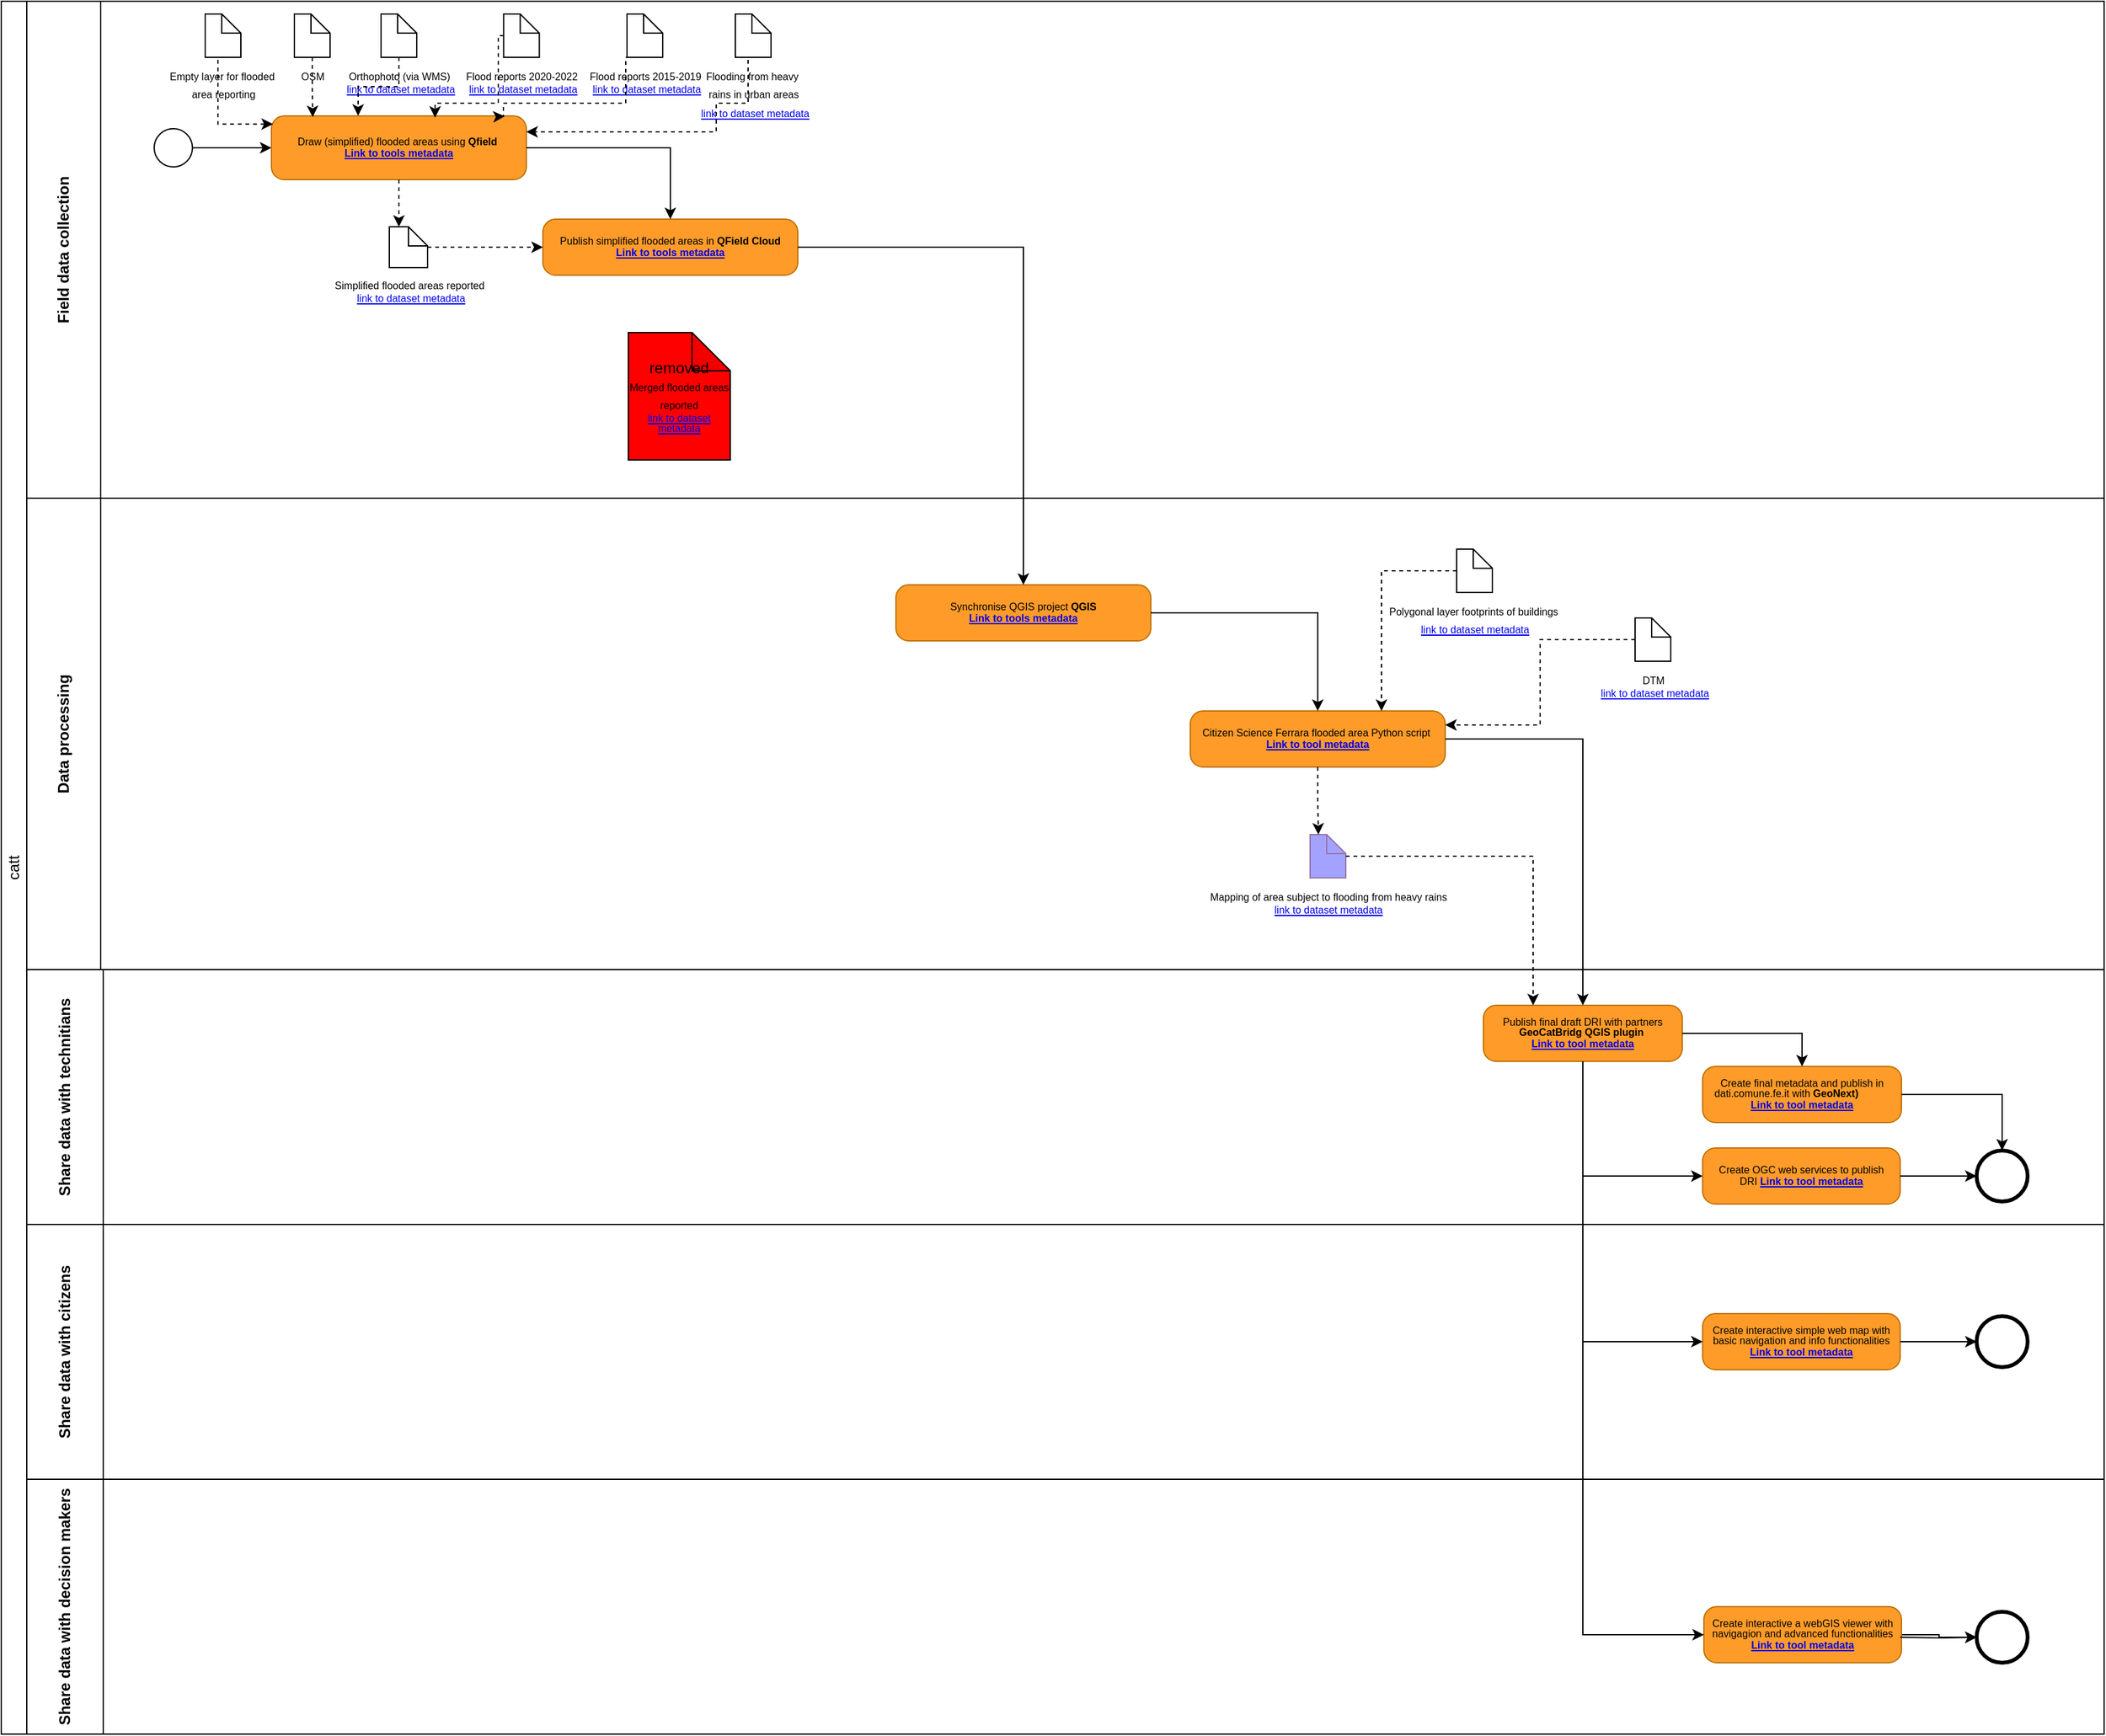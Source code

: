 <mxfile version="26.2.13">
  <diagram name="FE_CS_Floods" id="Fl7lTP8CgrJQdIfu86Pg">
    <mxGraphModel grid="1" page="1" gridSize="10" guides="1" tooltips="1" connect="1" arrows="1" fold="1" pageScale="1" pageWidth="3300" pageHeight="4681" math="0" shadow="0">
      <root>
        <mxCell id="SzkD9skeZVJdTODsGsiK-0" />
        <mxCell id="SzkD9skeZVJdTODsGsiK-1" parent="SzkD9skeZVJdTODsGsiK-0" />
        <mxCell id="SzkD9skeZVJdTODsGsiK-2" value="catt" style="swimlane;html=1;childLayout=stackLayout;resizeParent=1;resizeParentMax=0;horizontal=0;startSize=20;horizontalStack=0;whiteSpace=wrap;fontStyle=0" vertex="1" parent="SzkD9skeZVJdTODsGsiK-1">
          <mxGeometry x="50" y="-4390" width="1650" height="1360" as="geometry">
            <mxRectangle x="99" y="-2240" width="40" height="50" as="alternateBounds" />
          </mxGeometry>
        </mxCell>
        <mxCell id="SzkD9skeZVJdTODsGsiK-3" value="Field data collection" style="swimlane;html=1;startSize=58;horizontal=0;whiteSpace=wrap;" vertex="1" parent="SzkD9skeZVJdTODsGsiK-2">
          <mxGeometry x="20" width="1630" height="390" as="geometry">
            <mxRectangle x="20" width="1133" height="30" as="alternateBounds" />
          </mxGeometry>
        </mxCell>
        <mxCell id="SzkD9skeZVJdTODsGsiK-4" style="edgeStyle=orthogonalEdgeStyle;rounded=0;orthogonalLoop=1;jettySize=auto;html=1;entryX=0;entryY=0.5;entryDx=0;entryDy=0;entryPerimeter=0;" edge="1" parent="SzkD9skeZVJdTODsGsiK-3" source="SzkD9skeZVJdTODsGsiK-5" target="SzkD9skeZVJdTODsGsiK-6">
          <mxGeometry relative="1" as="geometry">
            <mxPoint x="120" y="284" as="targetPoint" />
          </mxGeometry>
        </mxCell>
        <mxCell id="SzkD9skeZVJdTODsGsiK-5" value="" style="points=[[0.145,0.145,0],[0.5,0,0],[0.855,0.145,0],[1,0.5,0],[0.855,0.855,0],[0.5,1,0],[0.145,0.855,0],[0,0.5,0]];shape=mxgraph.bpmn.event;html=1;verticalLabelPosition=bottom;labelBackgroundColor=#ffffff;verticalAlign=top;align=center;perimeter=ellipsePerimeter;outlineConnect=0;aspect=fixed;outline=standard;symbol=general;" vertex="1" parent="SzkD9skeZVJdTODsGsiK-3">
          <mxGeometry x="100" y="100" width="30" height="30" as="geometry" />
        </mxCell>
        <mxCell id="SzkD9skeZVJdTODsGsiK-6" value="&lt;h6 style=&quot;line-height: 100%;&quot;&gt;&lt;span style=&quot;font-weight: normal;&quot;&gt;&lt;font face=&quot;Arial&quot;&gt;&lt;span style=&quot;font-size: 8px;&quot;&gt;Draw (simplified) flooded areas using&lt;/span&gt;&lt;/font&gt;&amp;nbsp;&lt;/span&gt;&lt;span style=&quot;font-size: 8.04px;&quot;&gt;Qfield&amp;nbsp;&lt;br&gt;&lt;/span&gt;&lt;font color=&quot;#ff0000&quot;&gt;&lt;a href=&quot;https://usage.geocat.live/catalogue/srv/eng/catalog.search#/metadata/2d239512-faaa-4024-8c0f-ac369fbeb404&quot;&gt;Link to tools metadata&lt;/a&gt;&lt;/font&gt;&lt;/h6&gt;" style="points=[[0.25,0,0],[0.5,0,0],[0.75,0,0],[1,0.25,0],[1,0.5,0],[1,0.75,0],[0.75,1,0],[0.5,1,0],[0.25,1,0],[0,0.75,0],[0,0.5,0],[0,0.25,0]];shape=mxgraph.bpmn.task;whiteSpace=wrap;rectStyle=rounded;size=10;html=1;container=1;expand=0;collapsible=0;taskMarker=abstract;fillColor=#ff9b29;fontColor=#000000;strokeColor=#BD7000;" vertex="1" parent="SzkD9skeZVJdTODsGsiK-3">
          <mxGeometry x="192" y="90" width="200" height="50" as="geometry" />
        </mxCell>
        <UserObject label="&lt;div style=&quot;line-height: 100%;&quot;&gt;&lt;div style=&quot;line-height: 100%;&quot;&gt;&lt;div style=&quot;line-height: 100%;&quot;&gt;&lt;span style=&quot;font-size: 8px;&quot;&gt;Simplified flooded areas reported&lt;/span&gt;&lt;br&gt;&lt;/div&gt;&lt;/div&gt;&lt;div style=&quot;font-size: 8px; line-height: 100%;&quot;&gt;&lt;span style=&quot;font-family: Arial; background-color: initial;&quot;&gt;&amp;nbsp;&lt;/span&gt;&lt;a href=&quot;https://usage.geocat.live/catalogue/srv/eng/catalog.search#/metadata/2b147d2f-44ad-4a7f-a017-ba9abe6d4aa5&quot; style=&quot;font-family: Arial; background-color: initial;&quot;&gt;link to dataset metadata&lt;/a&gt;&lt;br&gt;&lt;/div&gt;&lt;/div&gt;" id="SzkD9skeZVJdTODsGsiK-7">
          <mxCell style="shape=mxgraph.bpmn.data;labelPosition=center;verticalLabelPosition=bottom;align=center;verticalAlign=top;size=15;html=1;" vertex="1" parent="SzkD9skeZVJdTODsGsiK-3">
            <mxGeometry x="284.5" y="177" width="30" height="32" as="geometry" />
          </mxCell>
        </UserObject>
        <mxCell id="SzkD9skeZVJdTODsGsiK-8" style="edgeStyle=orthogonalEdgeStyle;rounded=0;orthogonalLoop=1;jettySize=auto;html=1;entryX=0;entryY=0;entryDx=7.5;entryDy=0;entryPerimeter=0;dashed=1;" edge="1" parent="SzkD9skeZVJdTODsGsiK-3" source="SzkD9skeZVJdTODsGsiK-6" target="SzkD9skeZVJdTODsGsiK-7">
          <mxGeometry relative="1" as="geometry" />
        </mxCell>
        <UserObject label="&lt;div style=&quot;&quot;&gt;&lt;div style=&quot;&quot;&gt;&lt;font face=&quot;Arial&quot;&gt;&lt;span style=&quot;font-size: 8px;&quot;&gt;Empty layer for flooded&amp;nbsp;&lt;/span&gt;&lt;/font&gt;&lt;/div&gt;&lt;div style=&quot;&quot;&gt;&lt;font face=&quot;Arial&quot;&gt;&lt;span style=&quot;font-size: 8px;&quot;&gt;area reporting&lt;/span&gt;&lt;/font&gt;&lt;/div&gt;&lt;/div&gt;" id="SzkD9skeZVJdTODsGsiK-9">
          <mxCell style="shape=mxgraph.bpmn.data;labelPosition=center;verticalLabelPosition=bottom;align=center;verticalAlign=top;size=15;html=1;" vertex="1" parent="SzkD9skeZVJdTODsGsiK-3">
            <mxGeometry x="140" y="10" width="28" height="34" as="geometry" />
          </mxCell>
        </UserObject>
        <mxCell id="SzkD9skeZVJdTODsGsiK-10" style="edgeStyle=orthogonalEdgeStyle;rounded=0;orthogonalLoop=1;jettySize=auto;html=1;entryX=0.006;entryY=0.128;entryDx=0;entryDy=0;entryPerimeter=0;dashed=1;exitX=0.5;exitY=1;exitDx=0;exitDy=0;exitPerimeter=0;" edge="1" parent="SzkD9skeZVJdTODsGsiK-3" source="SzkD9skeZVJdTODsGsiK-9" target="SzkD9skeZVJdTODsGsiK-6">
          <mxGeometry relative="1" as="geometry">
            <Array as="points">
              <mxPoint x="150" y="44" />
              <mxPoint x="150" y="96" />
            </Array>
          </mxGeometry>
        </mxCell>
        <UserObject label="&lt;div style=&quot;&quot;&gt;&lt;div style=&quot;&quot;&gt;&lt;font face=&quot;Arial&quot;&gt;&lt;span style=&quot;font-size: 8px;&quot;&gt;Orthophoto (via WMS)&lt;/span&gt;&lt;/font&gt;&lt;br&gt;&lt;/div&gt;&lt;div style=&quot;font-size: 8px;&quot;&gt;&lt;font face=&quot;Arial&quot; style=&quot;font-size: 8px;&quot;&gt;&amp;nbsp;&lt;a href=&quot;https://usage.geocat.live/catalogue/srv/ita/catalog.search#/metadata/f4e9f405-5fbb-4e82-af15-d8045c14c89a&quot;&gt;link to dataset metadata&lt;/a&gt;&lt;/font&gt;&lt;/div&gt;&lt;/div&gt;" id="74SUNnzkTKtyADVK5N_D-0">
          <mxCell style="shape=mxgraph.bpmn.data;labelPosition=center;verticalLabelPosition=bottom;align=center;verticalAlign=top;size=15;html=1;" vertex="1" parent="SzkD9skeZVJdTODsGsiK-3">
            <mxGeometry x="278" y="10" width="28" height="34" as="geometry" />
          </mxCell>
        </UserObject>
        <mxCell id="74SUNnzkTKtyADVK5N_D-1" style="edgeStyle=orthogonalEdgeStyle;rounded=0;orthogonalLoop=1;jettySize=auto;html=1;dashed=1;exitX=0.5;exitY=1;exitDx=0;exitDy=0;exitPerimeter=0;entryX=0.34;entryY=-0.003;entryDx=0;entryDy=0;entryPerimeter=0;" edge="1" parent="SzkD9skeZVJdTODsGsiK-3" source="74SUNnzkTKtyADVK5N_D-0" target="SzkD9skeZVJdTODsGsiK-6">
          <mxGeometry relative="1" as="geometry">
            <mxPoint x="260" y="90" as="targetPoint" />
          </mxGeometry>
        </mxCell>
        <UserObject label="&lt;h6 style=&quot;line-height: 100%;&quot;&gt;&lt;font face=&quot;Arial&quot; style=&quot;&quot;&gt;&lt;span style=&quot;font-size: 8px;&quot;&gt;&lt;span style=&quot;font-weight: normal;&quot;&gt;Publish final draft DRI with partners &lt;br&gt;&lt;/span&gt;GeoCatBridg QGIS plugin&amp;nbsp; &lt;br&gt;&lt;a href=&quot;https://usage.geocat.live/catalogue/srv/ita/catalog.search#/metadata/f4fe374e-0a56-4910-9f3a-e8b7519c373e&quot;&gt;Link to tool metadata&lt;/a&gt;&lt;/span&gt;&lt;/font&gt;&lt;/h6&gt;" linkTarget="_blank" id="74SUNnzkTKtyADVK5N_D-13">
          <mxCell style="points=[[0.25,0,0],[0.5,0,0],[0.75,0,0],[1,0.25,0],[1,0.5,0],[1,0.75,0],[0.75,1,0],[0.5,1,0],[0.25,1,0],[0,0.75,0],[0,0.5,0],[0,0.25,0]];shape=mxgraph.bpmn.task;whiteSpace=wrap;rectStyle=rounded;size=10;html=1;container=1;expand=0;collapsible=0;taskMarker=abstract;fillColor=#ff9b29;fontColor=#000000;strokeColor=#BD7000;" vertex="1" parent="SzkD9skeZVJdTODsGsiK-3">
            <mxGeometry x="1143" y="788" width="156" height="44" as="geometry" />
          </mxCell>
        </UserObject>
        <UserObject label="&lt;div style=&quot;&quot;&gt;&lt;div style=&quot;&quot;&gt;&lt;font face=&quot;Arial&quot;&gt;&lt;span style=&quot;font-size: 8px;&quot;&gt;OSM&lt;/span&gt;&lt;/font&gt;&lt;/div&gt;&lt;/div&gt;" id="74SUNnzkTKtyADVK5N_D-2">
          <mxCell style="shape=mxgraph.bpmn.data;labelPosition=center;verticalLabelPosition=bottom;align=center;verticalAlign=top;size=15;html=1;" vertex="1" parent="SzkD9skeZVJdTODsGsiK-3">
            <mxGeometry x="210" y="10" width="28" height="34" as="geometry" />
          </mxCell>
        </UserObject>
        <mxCell id="74SUNnzkTKtyADVK5N_D-3" style="edgeStyle=orthogonalEdgeStyle;rounded=0;orthogonalLoop=1;jettySize=auto;html=1;entryX=0.162;entryY=0.018;entryDx=0;entryDy=0;entryPerimeter=0;dashed=1;exitX=0.5;exitY=1;exitDx=0;exitDy=0;exitPerimeter=0;" edge="1" parent="SzkD9skeZVJdTODsGsiK-3" source="74SUNnzkTKtyADVK5N_D-2" target="SzkD9skeZVJdTODsGsiK-6">
          <mxGeometry relative="1" as="geometry">
            <mxPoint x="224" y="90" as="targetPoint" />
          </mxGeometry>
        </mxCell>
        <UserObject label="&lt;div style=&quot;&quot;&gt;&lt;div style=&quot;&quot;&gt;&lt;font face=&quot;Arial&quot;&gt;&lt;span style=&quot;font-size: 8px;&quot;&gt;Flood reports 2020-2022&lt;/span&gt;&lt;/font&gt;&lt;br&gt;&lt;/div&gt;&lt;div style=&quot;font-size: 8px;&quot;&gt;&lt;font face=&quot;Arial&quot; style=&quot;font-size: 8px;&quot;&gt;&amp;nbsp;&lt;a href=&quot;https://usage.geocat.live/catalogue/srv/ita/catalog.search#/metadata/e8f53bfc-6b4f-4607-a69c-a5670a60ada8&quot;&gt;link to dataset metadata&lt;/a&gt;&lt;/font&gt;&lt;/div&gt;&lt;/div&gt;" id="pdKRyIEJhpnBWiq7Z5HK-0">
          <mxCell style="shape=mxgraph.bpmn.data;labelPosition=center;verticalLabelPosition=bottom;align=center;verticalAlign=top;size=15;html=1;" vertex="1" parent="SzkD9skeZVJdTODsGsiK-3">
            <mxGeometry x="374.2" y="10" width="28" height="34" as="geometry" />
          </mxCell>
        </UserObject>
        <mxCell id="pdKRyIEJhpnBWiq7Z5HK-1" style="edgeStyle=orthogonalEdgeStyle;rounded=0;orthogonalLoop=1;jettySize=auto;html=1;dashed=1;entryX=0.642;entryY=0.028;entryDx=0;entryDy=0;entryPerimeter=0;" edge="1" parent="SzkD9skeZVJdTODsGsiK-3" source="pdKRyIEJhpnBWiq7Z5HK-0" target="SzkD9skeZVJdTODsGsiK-6">
          <mxGeometry relative="1" as="geometry">
            <mxPoint x="320.0" y="91.7" as="targetPoint" />
            <Array as="points">
              <mxPoint x="370" y="80" />
              <mxPoint x="320" y="80" />
            </Array>
          </mxGeometry>
        </mxCell>
        <UserObject label="&lt;div style=&quot;&quot;&gt;&lt;div style=&quot;&quot;&gt;&lt;font face=&quot;Arial&quot;&gt;&lt;span style=&quot;font-size: 8px;&quot;&gt;Flood reports 2015-2019&lt;/span&gt;&lt;/font&gt;&lt;br&gt;&lt;/div&gt;&lt;div style=&quot;font-size: 8px;&quot;&gt;&lt;font face=&quot;Arial&quot; style=&quot;font-size: 8px;&quot;&gt;&amp;nbsp;&lt;a href=&quot;https://usage.geocat.live/catalogue/srv/ita/catalog.search#/metadata/dc92bc51-6824-42bc-857b-8742bdd8a42b&quot;&gt;link to dataset metadata&lt;/a&gt;&lt;/font&gt;&lt;/div&gt;&lt;/div&gt;" id="pdKRyIEJhpnBWiq7Z5HK-4">
          <mxCell style="shape=mxgraph.bpmn.data;labelPosition=center;verticalLabelPosition=bottom;align=center;verticalAlign=top;size=15;html=1;" vertex="1" parent="SzkD9skeZVJdTODsGsiK-3">
            <mxGeometry x="471" y="10" width="28" height="34" as="geometry" />
          </mxCell>
        </UserObject>
        <mxCell id="pdKRyIEJhpnBWiq7Z5HK-5" style="edgeStyle=orthogonalEdgeStyle;rounded=0;orthogonalLoop=1;jettySize=auto;html=1;dashed=1;entryX=0.915;entryY=0.005;entryDx=0;entryDy=0;entryPerimeter=0;exitX=0.5;exitY=1;exitDx=0;exitDy=0;exitPerimeter=0;" edge="1" parent="SzkD9skeZVJdTODsGsiK-3" source="pdKRyIEJhpnBWiq7Z5HK-4" target="SzkD9skeZVJdTODsGsiK-6">
          <mxGeometry relative="1" as="geometry">
            <mxPoint x="444.5" y="92" as="targetPoint" />
            <Array as="points">
              <mxPoint x="470" y="44" />
              <mxPoint x="470" y="80" />
              <mxPoint x="374" y="80" />
              <mxPoint x="374" y="90" />
            </Array>
          </mxGeometry>
        </mxCell>
        <UserObject label="&lt;div style=&quot;&quot;&gt;&lt;div style=&quot;&quot;&gt;&lt;span style=&quot;background-color: initial; font-size: 8px;&quot;&gt;&lt;font face=&quot;Arial&quot;&gt;Flooding from heavy&amp;nbsp;&lt;/font&gt;&lt;/span&gt;&lt;/div&gt;&lt;div style=&quot;&quot;&gt;&lt;span style=&quot;background-color: initial; font-size: 8px;&quot;&gt;&lt;font face=&quot;Arial&quot;&gt;rains in urban areas&lt;/font&gt;&lt;/span&gt;&lt;/div&gt;&lt;div style=&quot;&quot;&gt;&lt;span style=&quot;font-size: 8px; font-family: Arial; background-color: initial;&quot;&gt;&amp;nbsp;&lt;/span&gt;&lt;a href=&quot;https://usage.geocat.live/catalogue/srv/ita/catalog.search#/metadata/a2831652-6de6-42a9-8cfa-83f0ad1f39d8&quot; style=&quot;font-size: 8px; font-family: Arial; background-color: initial;&quot;&gt;link to dataset metadata&lt;/a&gt;&lt;br&gt;&lt;/div&gt;&lt;/div&gt;" id="pdKRyIEJhpnBWiq7Z5HK-6">
          <mxCell style="shape=mxgraph.bpmn.data;labelPosition=center;verticalLabelPosition=bottom;align=center;verticalAlign=top;size=15;html=1;" vertex="1" parent="SzkD9skeZVJdTODsGsiK-3">
            <mxGeometry x="556" y="10" width="28" height="34" as="geometry" />
          </mxCell>
        </UserObject>
        <mxCell id="pdKRyIEJhpnBWiq7Z5HK-7" style="edgeStyle=orthogonalEdgeStyle;rounded=0;orthogonalLoop=1;jettySize=auto;html=1;dashed=1;exitX=0.5;exitY=1;exitDx=0;exitDy=0;exitPerimeter=0;entryX=1;entryY=0.25;entryDx=0;entryDy=0;entryPerimeter=0;" edge="1" parent="SzkD9skeZVJdTODsGsiK-3" source="pdKRyIEJhpnBWiq7Z5HK-6" target="SzkD9skeZVJdTODsGsiK-6">
          <mxGeometry relative="1" as="geometry">
            <mxPoint x="470" y="110" as="targetPoint" />
            <Array as="points">
              <mxPoint x="566" y="44" />
              <mxPoint x="566" y="80" />
              <mxPoint x="541" y="80" />
              <mxPoint x="541" y="103" />
            </Array>
          </mxGeometry>
        </mxCell>
        <mxCell id="cAKSegc-jqCY6T3uYCW5-0" value="removed &lt;br&gt;&lt;div style=&quot;line-height: 100%;&quot;&gt;&lt;div style=&quot;line-height: 100%;&quot;&gt;&lt;span style=&quot;font-size: 8px;&quot;&gt;Merged flooded areas reported&lt;/span&gt;&lt;br&gt;&lt;/div&gt;&lt;/div&gt;&lt;div style=&quot;font-size: 8px; line-height: 100%;&quot;&gt;&lt;a href=&quot;https://usage.geocat.live/catalogue/srv/eng/catalog.search#/metadata/2b147d2f-44ad-4a7f-a017-ba9abe6d4aa5&quot; style=&quot;font-family: Arial; background-color: initial;&quot;&gt;link to dataset metadata&lt;/a&gt;&lt;/div&gt;" style="shape=note;whiteSpace=wrap;html=1;backgroundOutline=1;darkOpacity=0.05;fillColor=light-dark(#FF0000,var(--ge-dark-color, #121212));" vertex="1" parent="SzkD9skeZVJdTODsGsiK-3">
          <mxGeometry x="472" y="260" width="80" height="100" as="geometry" />
        </mxCell>
        <mxCell id="SzkD9skeZVJdTODsGsiK-34" value="&lt;div&gt;Data processing&lt;/div&gt;" style="swimlane;html=1;startSize=58;horizontal=0;autosize=0;fixedWidth=0;whiteSpace=wrap;" vertex="1" parent="SzkD9skeZVJdTODsGsiK-2">
          <mxGeometry x="20" y="390" width="1630" height="370" as="geometry" />
        </mxCell>
        <mxCell id="jW8SsWcP30lV7KbBp710-4" value="&lt;h6 style=&quot;line-height: 100%;&quot;&gt;&lt;span style=&quot;font-weight: normal;&quot;&gt;&lt;font face=&quot;Arial&quot;&gt;&lt;span style=&quot;font-size: 8px;&quot;&gt;Synchronise QGIS project&lt;/span&gt;&lt;/font&gt;&amp;nbsp;&lt;/span&gt;&lt;span style=&quot;font-size: 8.04px;&quot;&gt;QGIS &lt;br&gt;&lt;/span&gt;&lt;font color=&quot;#ff0000&quot;&gt;&lt;a href=&quot;https://usage.geocat.live/catalogue/srv/ita/catalog.search#/metadata/2d239512-faaa-4024-8c0f-ac369fbeb404&quot;&gt;Link to tools metadata&lt;/a&gt;&lt;/font&gt;&lt;/h6&gt;" style="points=[[0.25,0,0],[0.5,0,0],[0.75,0,0],[1,0.25,0],[1,0.5,0],[1,0.75,0],[0.75,1,0],[0.5,1,0],[0.25,1,0],[0,0.75,0],[0,0.5,0],[0,0.25,0]];shape=mxgraph.bpmn.task;whiteSpace=wrap;rectStyle=rounded;size=10;html=1;container=1;expand=0;collapsible=0;taskMarker=abstract;fillColor=#ff9b29;fontColor=#000000;strokeColor=#BD7000;" vertex="1" parent="SzkD9skeZVJdTODsGsiK-34">
          <mxGeometry x="682" y="68" width="200" height="44" as="geometry" />
        </mxCell>
        <mxCell id="74SUNnzkTKtyADVK5N_D-4" value="&lt;h6 style=&quot;line-height: 100%;&quot;&gt;&lt;span style=&quot;background-color: initial; font-size: 8px; font-weight: 400;&quot;&gt;&lt;font face=&quot;Arial&quot;&gt;Citizen Science Ferrara flooded area Python script&amp;nbsp;&lt;/font&gt;&lt;/span&gt;&lt;span style=&quot;font-weight: normal;&quot;&gt;&lt;font face=&quot;Arial&quot;&gt;&lt;span style=&quot;font-size: 8px;&quot;&gt;&lt;br&gt;&lt;/span&gt;&lt;/font&gt;&lt;/span&gt;&lt;font color=&quot;#ff0000&quot;&gt;&lt;a href=&quot;https://usage.geocat.live/catalogue/srv/ita/catalog.search#/metadata/78cf7716-e521-441e-92b5-87f6fe86c5f0&quot;&gt;Link to tool metadata&lt;/a&gt;&lt;/font&gt;&lt;/h6&gt;" style="points=[[0.25,0,0],[0.5,0,0],[0.75,0,0],[1,0.25,0],[1,0.5,0],[1,0.75,0],[0.75,1,0],[0.5,1,0],[0.25,1,0],[0,0.75,0],[0,0.5,0],[0,0.25,0]];shape=mxgraph.bpmn.task;whiteSpace=wrap;rectStyle=rounded;size=10;html=1;container=1;expand=0;collapsible=0;taskMarker=abstract;fillColor=#ff9b29;fontColor=#000000;strokeColor=#BD7000;" vertex="1" parent="SzkD9skeZVJdTODsGsiK-34">
          <mxGeometry x="913" y="167" width="200" height="44" as="geometry" />
        </mxCell>
        <mxCell id="74SUNnzkTKtyADVK5N_D-5" style="edgeStyle=orthogonalEdgeStyle;rounded=0;orthogonalLoop=1;jettySize=auto;html=1;entryX=0.5;entryY=0;entryDx=0;entryDy=0;entryPerimeter=0;" edge="1" parent="SzkD9skeZVJdTODsGsiK-34" source="jW8SsWcP30lV7KbBp710-4" target="74SUNnzkTKtyADVK5N_D-4">
          <mxGeometry relative="1" as="geometry" />
        </mxCell>
        <UserObject label="&lt;div style=&quot;&quot;&gt;&lt;div style=&quot;&quot;&gt;&lt;font face=&quot;Arial&quot;&gt;&lt;span style=&quot;font-size: 8px;&quot;&gt;Polygonal layer footprints of buildings&lt;/span&gt;&lt;/font&gt;&lt;b style=&quot;font-size: 8px; font-family: Arial; background-color: initial;&quot;&gt;&lt;font color=&quot;#ff0000&quot;&gt;&amp;nbsp;&lt;/font&gt;&lt;/b&gt;&lt;/div&gt;&lt;div style=&quot;&quot;&gt;&lt;a style=&quot;font-size: 8px; font-family: Arial; background-color: initial;&quot; href=&quot;https://usage.geocat.live/catalogue/srv/ita/catalog.search#/metadata/4a561dec-b977-4bb1-a5e3-6743c8e98fcd&quot;&gt;link to dataset metadata&lt;/a&gt;&lt;/div&gt;&lt;/div&gt;" id="74SUNnzkTKtyADVK5N_D-6">
          <mxCell style="shape=mxgraph.bpmn.data;labelPosition=center;verticalLabelPosition=bottom;align=center;verticalAlign=top;size=15;html=1;" vertex="1" parent="SzkD9skeZVJdTODsGsiK-34">
            <mxGeometry x="1122" y="40" width="28" height="34" as="geometry" />
          </mxCell>
        </UserObject>
        <mxCell id="74SUNnzkTKtyADVK5N_D-7" style="edgeStyle=orthogonalEdgeStyle;rounded=0;orthogonalLoop=1;jettySize=auto;html=1;entryX=0.75;entryY=0;entryDx=0;entryDy=0;entryPerimeter=0;dashed=1;" edge="1" parent="SzkD9skeZVJdTODsGsiK-34" source="74SUNnzkTKtyADVK5N_D-6" target="74SUNnzkTKtyADVK5N_D-4">
          <mxGeometry relative="1" as="geometry" />
        </mxCell>
        <UserObject label="&lt;div style=&quot;&quot;&gt;&lt;div style=&quot;&quot;&gt;&lt;font face=&quot;Arial&quot;&gt;&lt;span style=&quot;font-size: 8px;&quot;&gt;Mapping of area subject to flooding from heavy rains&lt;/span&gt;&lt;/font&gt;&lt;/div&gt;&lt;div style=&quot;font-size: 8px;&quot;&gt;&lt;font face=&quot;Arial&quot; style=&quot;font-size: 8px;&quot;&gt;&lt;a href=&quot;https://usage.geocat.live/catalogue/srv/ita/catalog.search#/metadata/e68fc0f1-f55a-4578-9797-4898eac8ae4c&quot;&gt;link to dataset metadata&lt;/a&gt;&lt;/font&gt;&lt;/div&gt;&lt;/div&gt;" id="74SUNnzkTKtyADVK5N_D-8">
          <mxCell style="shape=mxgraph.bpmn.data;labelPosition=center;verticalLabelPosition=bottom;align=center;verticalAlign=top;size=15;html=1;fillColor=#A3A3FF;strokeColor=#9673a6;" vertex="1" parent="SzkD9skeZVJdTODsGsiK-34">
            <mxGeometry x="1007" y="264" width="28" height="34" as="geometry" />
          </mxCell>
        </UserObject>
        <UserObject label="&lt;div style=&quot;&quot;&gt;&lt;div style=&quot;&quot;&gt;&lt;font face=&quot;Arial&quot;&gt;&lt;span style=&quot;font-size: 8px;&quot;&gt;DTM&lt;/span&gt;&lt;/font&gt;&lt;br&gt;&lt;/div&gt;&lt;div style=&quot;font-size: 8px;&quot;&gt;&lt;font face=&quot;Arial&quot; style=&quot;font-size: 8px;&quot;&gt;&amp;nbsp;&lt;a href=&quot;https://usage.geocat.live/catalogue/srv/ita/catalog.search#/metadata/2572fd30-294f-4350-85aa-bac6de8d7ad1&quot;&gt;link to dataset metadata&lt;/a&gt;&lt;/font&gt;&lt;/div&gt;&lt;/div&gt;" id="74SUNnzkTKtyADVK5N_D-9">
          <mxCell style="shape=mxgraph.bpmn.data;labelPosition=center;verticalLabelPosition=bottom;align=center;verticalAlign=top;size=15;html=1;" vertex="1" parent="SzkD9skeZVJdTODsGsiK-34">
            <mxGeometry x="1262" y="94" width="28" height="34" as="geometry" />
          </mxCell>
        </UserObject>
        <mxCell id="74SUNnzkTKtyADVK5N_D-10" style="edgeStyle=orthogonalEdgeStyle;rounded=0;orthogonalLoop=1;jettySize=auto;html=1;entryX=1;entryY=0.25;entryDx=0;entryDy=0;entryPerimeter=0;dashed=1;" edge="1" parent="SzkD9skeZVJdTODsGsiK-34" source="74SUNnzkTKtyADVK5N_D-9" target="74SUNnzkTKtyADVK5N_D-4">
          <mxGeometry relative="1" as="geometry" />
        </mxCell>
        <mxCell id="74SUNnzkTKtyADVK5N_D-11" style="edgeStyle=orthogonalEdgeStyle;rounded=0;orthogonalLoop=1;jettySize=auto;html=1;entryX=0;entryY=0;entryDx=6.5;entryDy=0;entryPerimeter=0;dashed=1;" edge="1" parent="SzkD9skeZVJdTODsGsiK-34" source="74SUNnzkTKtyADVK5N_D-4" target="74SUNnzkTKtyADVK5N_D-8">
          <mxGeometry relative="1" as="geometry" />
        </mxCell>
        <mxCell id="SzkD9skeZVJdTODsGsiK-67" value="Share data with technitians" style="swimlane;html=1;startSize=60;horizontal=0;whiteSpace=wrap;" vertex="1" parent="SzkD9skeZVJdTODsGsiK-2">
          <mxGeometry x="20" y="760" width="1630" height="200" as="geometry" />
        </mxCell>
        <mxCell id="cAKSegc-jqCY6T3uYCW5-2" value="&lt;h6 style=&quot;line-height: 100%;&quot;&gt;&lt;span style=&quot;font-weight: normal;&quot;&gt;&lt;font face=&quot;Arial&quot;&gt;&lt;span style=&quot;font-size: 8px;&quot;&gt;Create OGC web services to publish DRI&amp;nbsp;&lt;/span&gt;&lt;/font&gt;&lt;/span&gt;&lt;span style=&quot;font-size: 8.04px;&quot;&gt;&lt;a href=&quot;https://usage.geocat.live/catalogue/srv/ita/catalog.search#/metadata/f4fe374e-0a56-4910-9f3a-e8b7519c373e&quot;&gt;Link to tool metadata&lt;/a&gt;&lt;/span&gt;&lt;/h6&gt;" style="points=[[0.25,0,0],[0.5,0,0],[0.75,0,0],[1,0.25,0],[1,0.5,0],[1,0.75,0],[0.75,1,0],[0.5,1,0],[0.25,1,0],[0,0.75,0],[0,0.5,0],[0,0.25,0]];shape=mxgraph.bpmn.task;whiteSpace=wrap;rectStyle=rounded;size=10;html=1;container=1;expand=0;collapsible=0;taskMarker=abstract;fillColor=#ff9b29;fontColor=#000000;strokeColor=#BD7000;" vertex="1" parent="SzkD9skeZVJdTODsGsiK-67">
          <mxGeometry x="1315" y="140" width="155" height="44" as="geometry" />
        </mxCell>
        <mxCell id="74SUNnzkTKtyADVK5N_D-19" value="" style="points=[[0.145,0.145,0],[0.5,0,0],[0.855,0.145,0],[1,0.5,0],[0.855,0.855,0],[0.5,1,0],[0.145,0.855,0],[0,0.5,0]];shape=mxgraph.bpmn.event;html=1;verticalLabelPosition=bottom;labelBackgroundColor=#ffffff;verticalAlign=top;align=center;perimeter=ellipsePerimeter;outlineConnect=0;aspect=fixed;outline=end;symbol=terminate2;" vertex="1" parent="SzkD9skeZVJdTODsGsiK-67">
          <mxGeometry x="1530" y="142" width="40" height="40" as="geometry" />
        </mxCell>
        <mxCell id="4gBkEPSvFDmxvKT7NDcr-3" style="edgeStyle=orthogonalEdgeStyle;rounded=0;orthogonalLoop=1;jettySize=auto;html=1;entryX=0;entryY=0.5;entryDx=0;entryDy=0;entryPerimeter=0;exitX=1;exitY=0.5;exitDx=0;exitDy=0;exitPerimeter=0;" edge="1" parent="SzkD9skeZVJdTODsGsiK-67" source="cAKSegc-jqCY6T3uYCW5-2" target="74SUNnzkTKtyADVK5N_D-19">
          <mxGeometry relative="1" as="geometry">
            <mxPoint x="1480" y="158" as="sourcePoint" />
            <mxPoint x="1559" y="200" as="targetPoint" />
          </mxGeometry>
        </mxCell>
        <mxCell id="74SUNnzkTKtyADVK5N_D-14" style="edgeStyle=orthogonalEdgeStyle;rounded=0;orthogonalLoop=1;jettySize=auto;html=1;" edge="1" parent="SzkD9skeZVJdTODsGsiK-2" source="74SUNnzkTKtyADVK5N_D-4" target="74SUNnzkTKtyADVK5N_D-13">
          <mxGeometry relative="1" as="geometry" />
        </mxCell>
        <mxCell id="74SUNnzkTKtyADVK5N_D-15" style="edgeStyle=orthogonalEdgeStyle;rounded=0;orthogonalLoop=1;jettySize=auto;html=1;entryX=0.25;entryY=0;entryDx=0;entryDy=0;entryPerimeter=0;dashed=1;" edge="1" parent="SzkD9skeZVJdTODsGsiK-2" source="74SUNnzkTKtyADVK5N_D-8" target="74SUNnzkTKtyADVK5N_D-13">
          <mxGeometry relative="1" as="geometry" />
        </mxCell>
        <mxCell id="cAKSegc-jqCY6T3uYCW5-3" value="Share data with citizens" style="swimlane;html=1;startSize=60;horizontal=0;whiteSpace=wrap;" vertex="1" parent="SzkD9skeZVJdTODsGsiK-2">
          <mxGeometry x="20" y="960" width="1630" height="200" as="geometry" />
        </mxCell>
        <mxCell id="4gBkEPSvFDmxvKT7NDcr-1" value="&lt;h6 style=&quot;line-height: 100%;&quot;&gt;&lt;span style=&quot;font-weight: normal;&quot;&gt;&lt;font face=&quot;Arial&quot;&gt;&lt;span style=&quot;font-size: 8px;&quot;&gt;Create interactive simple web map with basic navigation and info functionalities &lt;/span&gt;&lt;/font&gt;&lt;/span&gt;&lt;span style=&quot;font-size: 8.04px;&quot;&gt;&lt;a href=&quot;https://usage.geocat.live/catalogue/srv/ita/catalog.search#/metadata/f4fe374e-0a56-4910-9f3a-e8b7519c373e&quot;&gt;Link to tool metadata&lt;/a&gt;&lt;/span&gt;&lt;/h6&gt;" style="points=[[0.25,0,0],[0.5,0,0],[0.75,0,0],[1,0.25,0],[1,0.5,0],[1,0.75,0],[0.75,1,0],[0.5,1,0],[0.25,1,0],[0,0.75,0],[0,0.5,0],[0,0.25,0]];shape=mxgraph.bpmn.task;whiteSpace=wrap;rectStyle=rounded;size=10;html=1;container=1;expand=0;collapsible=0;taskMarker=abstract;fillColor=#ff9b29;fontColor=#000000;strokeColor=#BD7000;" vertex="1" parent="cAKSegc-jqCY6T3uYCW5-3">
          <mxGeometry x="1315" y="70" width="155" height="44" as="geometry" />
        </mxCell>
        <mxCell id="4gBkEPSvFDmxvKT7NDcr-8" value="" style="points=[[0.145,0.145,0],[0.5,0,0],[0.855,0.145,0],[1,0.5,0],[0.855,0.855,0],[0.5,1,0],[0.145,0.855,0],[0,0.5,0]];shape=mxgraph.bpmn.event;html=1;verticalLabelPosition=bottom;labelBackgroundColor=#ffffff;verticalAlign=top;align=center;perimeter=ellipsePerimeter;outlineConnect=0;aspect=fixed;outline=end;symbol=terminate2;" vertex="1" parent="cAKSegc-jqCY6T3uYCW5-3">
          <mxGeometry x="1530" y="72" width="40" height="40" as="geometry" />
        </mxCell>
        <mxCell id="4gBkEPSvFDmxvKT7NDcr-9" style="edgeStyle=orthogonalEdgeStyle;rounded=0;orthogonalLoop=1;jettySize=auto;html=1;exitX=1;exitY=0.5;exitDx=0;exitDy=0;exitPerimeter=0;entryX=0;entryY=0.5;entryDx=0;entryDy=0;entryPerimeter=0;" edge="1" parent="cAKSegc-jqCY6T3uYCW5-3" source="4gBkEPSvFDmxvKT7NDcr-1" target="4gBkEPSvFDmxvKT7NDcr-8">
          <mxGeometry relative="1" as="geometry">
            <mxPoint x="1480" y="94" as="sourcePoint" />
            <mxPoint x="1520" y="70" as="targetPoint" />
          </mxGeometry>
        </mxCell>
        <mxCell id="cAKSegc-jqCY6T3uYCW5-40" value="Share data with decision makers" style="swimlane;html=1;startSize=60;horizontal=0;whiteSpace=wrap;" vertex="1" parent="SzkD9skeZVJdTODsGsiK-2">
          <mxGeometry x="20" y="1160" width="1630" height="200" as="geometry" />
        </mxCell>
        <mxCell id="4gBkEPSvFDmxvKT7NDcr-14" value="" style="edgeStyle=orthogonalEdgeStyle;rounded=0;orthogonalLoop=1;jettySize=auto;html=1;exitX=1;exitY=0.5;exitDx=0;exitDy=0;exitPerimeter=0;" edge="1" parent="cAKSegc-jqCY6T3uYCW5-40" source="4gBkEPSvFDmxvKT7NDcr-10" target="4gBkEPSvFDmxvKT7NDcr-11">
          <mxGeometry relative="1" as="geometry">
            <mxPoint x="1490" y="90" as="sourcePoint" />
          </mxGeometry>
        </mxCell>
        <mxCell id="4gBkEPSvFDmxvKT7NDcr-10" value="&lt;h6 style=&quot;line-height: 100%;&quot;&gt;&lt;span style=&quot;font-weight: normal;&quot;&gt;&lt;font face=&quot;Arial&quot;&gt;&lt;span style=&quot;font-size: 8px;&quot;&gt;Create interactive a webGIS viewer with navigagion and advanced functionalities &lt;/span&gt;&lt;/font&gt;&lt;/span&gt;&lt;span style=&quot;font-size: 8.04px;&quot;&gt;&lt;a href=&quot;https://usage.geocat.live/catalogue/srv/ita/catalog.search#/metadata/f4fe374e-0a56-4910-9f3a-e8b7519c373e&quot;&gt;Link to tool metadata&lt;/a&gt;&lt;/span&gt;&lt;/h6&gt;" style="points=[[0.25,0,0],[0.5,0,0],[0.75,0,0],[1,0.25,0],[1,0.5,0],[1,0.75,0],[0.75,1,0],[0.5,1,0],[0.25,1,0],[0,0.75,0],[0,0.5,0],[0,0.25,0]];shape=mxgraph.bpmn.task;whiteSpace=wrap;rectStyle=rounded;size=10;html=1;container=1;expand=0;collapsible=0;taskMarker=abstract;fillColor=#ff9b29;fontColor=#000000;strokeColor=#BD7000;" vertex="1" parent="cAKSegc-jqCY6T3uYCW5-40">
          <mxGeometry x="1316" y="100" width="155" height="44" as="geometry" />
        </mxCell>
        <mxCell id="4gBkEPSvFDmxvKT7NDcr-11" value="" style="points=[[0.145,0.145,0],[0.5,0,0],[0.855,0.145,0],[1,0.5,0],[0.855,0.855,0],[0.5,1,0],[0.145,0.855,0],[0,0.5,0]];shape=mxgraph.bpmn.event;html=1;verticalLabelPosition=bottom;labelBackgroundColor=#ffffff;verticalAlign=top;align=center;perimeter=ellipsePerimeter;outlineConnect=0;aspect=fixed;outline=end;symbol=terminate2;" vertex="1" parent="cAKSegc-jqCY6T3uYCW5-40">
          <mxGeometry x="1530" y="104" width="40" height="40" as="geometry" />
        </mxCell>
        <mxCell id="4gBkEPSvFDmxvKT7NDcr-12" style="edgeStyle=orthogonalEdgeStyle;rounded=0;orthogonalLoop=1;jettySize=auto;html=1;exitX=1;exitY=0.5;exitDx=0;exitDy=0;exitPerimeter=0;entryX=0;entryY=0.5;entryDx=0;entryDy=0;entryPerimeter=0;" edge="1" parent="cAKSegc-jqCY6T3uYCW5-40" target="4gBkEPSvFDmxvKT7NDcr-11">
          <mxGeometry relative="1" as="geometry">
            <mxPoint x="1470" y="124" as="sourcePoint" />
            <mxPoint x="1520" y="102" as="targetPoint" />
          </mxGeometry>
        </mxCell>
        <mxCell id="4gBkEPSvFDmxvKT7NDcr-4" style="edgeStyle=orthogonalEdgeStyle;rounded=0;orthogonalLoop=1;jettySize=auto;html=1;entryX=0;entryY=0.5;entryDx=0;entryDy=0;entryPerimeter=0;exitX=0.5;exitY=1;exitDx=0;exitDy=0;exitPerimeter=0;" edge="1" parent="SzkD9skeZVJdTODsGsiK-2" source="74SUNnzkTKtyADVK5N_D-13" target="cAKSegc-jqCY6T3uYCW5-2">
          <mxGeometry relative="1" as="geometry">
            <mxPoint x="1220" y="878" as="sourcePoint" />
            <mxPoint x="1299" y="920" as="targetPoint" />
          </mxGeometry>
        </mxCell>
        <mxCell id="4gBkEPSvFDmxvKT7NDcr-5" style="edgeStyle=orthogonalEdgeStyle;rounded=0;orthogonalLoop=1;jettySize=auto;html=1;entryX=0;entryY=0.5;entryDx=0;entryDy=0;entryPerimeter=0;exitX=0.5;exitY=1;exitDx=0;exitDy=0;exitPerimeter=0;" edge="1" parent="SzkD9skeZVJdTODsGsiK-2" source="74SUNnzkTKtyADVK5N_D-13" target="4gBkEPSvFDmxvKT7NDcr-1">
          <mxGeometry relative="1" as="geometry">
            <mxPoint x="1220" y="850" as="sourcePoint" />
            <mxPoint x="1318.5" y="1052" as="targetPoint" />
          </mxGeometry>
        </mxCell>
        <mxCell id="4gBkEPSvFDmxvKT7NDcr-13" style="edgeStyle=orthogonalEdgeStyle;rounded=0;orthogonalLoop=1;jettySize=auto;html=1;entryX=0;entryY=0.5;entryDx=0;entryDy=0;entryPerimeter=0;exitX=0.5;exitY=1;exitDx=0;exitDy=0;exitPerimeter=0;" edge="1" parent="SzkD9skeZVJdTODsGsiK-2" source="74SUNnzkTKtyADVK5N_D-13" target="4gBkEPSvFDmxvKT7NDcr-10">
          <mxGeometry relative="1" as="geometry">
            <mxPoint x="1170" y="1074" as="sourcePoint" />
            <mxPoint x="1264" y="1294" as="targetPoint" />
          </mxGeometry>
        </mxCell>
        <UserObject label="&lt;h6 style=&quot;line-height: 100%;&quot;&gt;&lt;span style=&quot;font-weight: normal;&quot;&gt;&lt;font face=&quot;Arial&quot;&gt;&lt;span style=&quot;font-size: 8px;&quot;&gt;Publish simplified flooded areas in&lt;/span&gt;&lt;/font&gt;&amp;nbsp;&lt;/span&gt;&lt;span style=&quot;font-size: 8.04px;&quot;&gt;QField Cloud &lt;br&gt;&lt;/span&gt;&lt;font color=&quot;#ff0000&quot;&gt;&lt;a href=&quot;https://usage.geocat.live/catalogue/srv/ita/catalog.search#/metadata/2d239512-faaa-4024-8c0f-ac369fbeb404&quot;&gt;Link to tools metadata&lt;/a&gt;&lt;/font&gt;&lt;/h6&gt;&lt;h6 style=&quot;line-height: 100%;&quot;&gt;&lt;font color=&quot;#ff0000&quot;&gt; &lt;/font&gt;&lt;/h6&gt;" linkTarget="_blank" id="jW8SsWcP30lV7KbBp710-0">
          <mxCell style="points=[[0.25,0,0],[0.5,0,0],[0.75,0,0],[1,0.25,0],[1,0.5,0],[1,0.75,0],[0.75,1,0],[0.5,1,0],[0.25,1,0],[0,0.75,0],[0,0.5,0],[0,0.25,0]];shape=mxgraph.bpmn.task;whiteSpace=wrap;rectStyle=rounded;size=10;html=1;container=1;expand=0;collapsible=0;taskMarker=abstract;fillColor=#ff9b29;fontColor=#000000;strokeColor=#BD7000;" vertex="1" parent="SzkD9skeZVJdTODsGsiK-1">
            <mxGeometry x="475" y="-4219" width="200" height="44" as="geometry" />
          </mxCell>
        </UserObject>
        <mxCell id="SzkD9skeZVJdTODsGsiK-29" style="edgeStyle=orthogonalEdgeStyle;rounded=0;orthogonalLoop=1;jettySize=auto;html=1;entryX=0.5;entryY=0;entryDx=0;entryDy=0;entryPerimeter=0;" edge="1" parent="SzkD9skeZVJdTODsGsiK-1" source="SzkD9skeZVJdTODsGsiK-6" target="jW8SsWcP30lV7KbBp710-0">
          <mxGeometry relative="1" as="geometry">
            <mxPoint x="690" y="-4200" as="targetPoint" />
          </mxGeometry>
        </mxCell>
        <mxCell id="jW8SsWcP30lV7KbBp710-1" style="edgeStyle=orthogonalEdgeStyle;rounded=0;orthogonalLoop=1;jettySize=auto;html=1;entryX=0;entryY=0.5;entryDx=0;entryDy=0;entryPerimeter=0;dashed=1;" edge="1" parent="SzkD9skeZVJdTODsGsiK-1" source="SzkD9skeZVJdTODsGsiK-7" target="jW8SsWcP30lV7KbBp710-0">
          <mxGeometry relative="1" as="geometry" />
        </mxCell>
        <mxCell id="jW8SsWcP30lV7KbBp710-5" style="edgeStyle=orthogonalEdgeStyle;rounded=0;orthogonalLoop=1;jettySize=auto;html=1;entryX=0.5;entryY=0;entryDx=0;entryDy=0;entryPerimeter=0;" edge="1" parent="SzkD9skeZVJdTODsGsiK-1" source="jW8SsWcP30lV7KbBp710-0" target="jW8SsWcP30lV7KbBp710-4">
          <mxGeometry relative="1" as="geometry" />
        </mxCell>
        <mxCell id="74SUNnzkTKtyADVK5N_D-17" value="&lt;h6 style=&quot;line-height: 100%;&quot;&gt;&lt;font style=&quot;&quot; face=&quot;Arial&quot;&gt;&lt;span style=&quot;font-size: 8px;&quot;&gt;&lt;span style=&quot;font-weight: normal;&quot;&gt;Create final metadata and publish in dati.comune.fe.it with &lt;/span&gt;GeoNext)&amp;nbsp; &amp;nbsp; &amp;nbsp; &amp;nbsp; &amp;nbsp; &amp;nbsp; &lt;a href=&quot;https://usage.geocat.live/catalogue/srv/ita/catalog.search#/metadata/f4fe374e-0a56-4910-9f3a-e8b7519c373e&quot;&gt;Link to tool metadata&lt;/a&gt;&lt;/span&gt;&lt;/font&gt;&lt;/h6&gt;" style="points=[[0.25,0,0],[0.5,0,0],[0.75,0,0],[1,0.25,0],[1,0.5,0],[1,0.75,0],[0.75,1,0],[0.5,1,0],[0.25,1,0],[0,0.75,0],[0,0.5,0],[0,0.25,0]];shape=mxgraph.bpmn.task;whiteSpace=wrap;rectStyle=rounded;size=10;html=1;container=1;expand=0;collapsible=0;taskMarker=abstract;fillColor=#ff9b29;fontColor=#000000;strokeColor=#BD7000;" vertex="1" parent="SzkD9skeZVJdTODsGsiK-1">
          <mxGeometry x="1385" y="-3554" width="156" height="44" as="geometry" />
        </mxCell>
        <mxCell id="74SUNnzkTKtyADVK5N_D-18" style="edgeStyle=orthogonalEdgeStyle;rounded=0;orthogonalLoop=1;jettySize=auto;html=1;entryX=0.5;entryY=0;entryDx=0;entryDy=0;entryPerimeter=0;" edge="1" parent="SzkD9skeZVJdTODsGsiK-1" source="74SUNnzkTKtyADVK5N_D-13" target="74SUNnzkTKtyADVK5N_D-17">
          <mxGeometry relative="1" as="geometry" />
        </mxCell>
        <mxCell id="4gBkEPSvFDmxvKT7NDcr-2" style="edgeStyle=orthogonalEdgeStyle;rounded=0;orthogonalLoop=1;jettySize=auto;html=1;entryX=0.5;entryY=0;entryDx=0;entryDy=0;entryPerimeter=0;exitX=1;exitY=0.5;exitDx=0;exitDy=0;exitPerimeter=0;" edge="1" parent="SzkD9skeZVJdTODsGsiK-1" source="74SUNnzkTKtyADVK5N_D-17" target="74SUNnzkTKtyADVK5N_D-19">
          <mxGeometry relative="1" as="geometry">
            <mxPoint x="1556" y="-3524" as="sourcePoint" />
            <mxPoint x="1650" y="-3480" as="targetPoint" />
          </mxGeometry>
        </mxCell>
      </root>
    </mxGraphModel>
  </diagram>
</mxfile>

